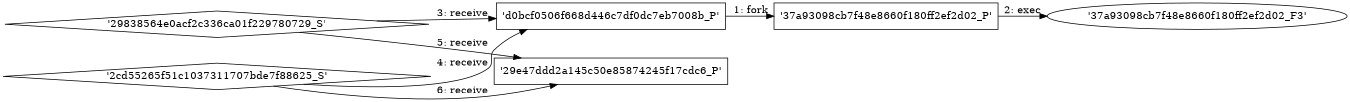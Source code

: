 digraph "D:\Learning\Paper\apt\基于CTI的攻击预警\Dataset\攻击图\ASGfromALLCTI\Windows Defender ATP Creators Update preview.dot" {
rankdir="LR"
size="9"
fixedsize="false"
splines="true"
nodesep=0.3
ranksep=0
fontsize=10
overlap="scalexy"
engine= "neato"
	"'d0bcf0506f668d446c7df0dc7eb7008b_P'" [node_type=Process shape=box]
	"'37a93098cb7f48e8660f180ff2ef2d02_P'" [node_type=Process shape=box]
	"'d0bcf0506f668d446c7df0dc7eb7008b_P'" -> "'37a93098cb7f48e8660f180ff2ef2d02_P'" [label="1: fork"]
	"'37a93098cb7f48e8660f180ff2ef2d02_P'" [node_type=Process shape=box]
	"'37a93098cb7f48e8660f180ff2ef2d02_F3'" [node_type=File shape=ellipse]
	"'37a93098cb7f48e8660f180ff2ef2d02_P'" -> "'37a93098cb7f48e8660f180ff2ef2d02_F3'" [label="2: exec"]
	"'d0bcf0506f668d446c7df0dc7eb7008b_P'" [node_type=Process shape=box]
	"'29838564e0acf2c336ca01f229780729_S'" [node_type=Socket shape=diamond]
	"'29838564e0acf2c336ca01f229780729_S'" -> "'d0bcf0506f668d446c7df0dc7eb7008b_P'" [label="3: receive"]
	"'d0bcf0506f668d446c7df0dc7eb7008b_P'" [node_type=Process shape=box]
	"'2cd55265f51c1037311707bde7f88625_S'" [node_type=Socket shape=diamond]
	"'2cd55265f51c1037311707bde7f88625_S'" -> "'d0bcf0506f668d446c7df0dc7eb7008b_P'" [label="4: receive"]
	"'29e47ddd2a145c50e85874245f17cdc6_P'" [node_type=Process shape=box]
	"'29838564e0acf2c336ca01f229780729_S'" [node_type=Socket shape=diamond]
	"'29838564e0acf2c336ca01f229780729_S'" -> "'29e47ddd2a145c50e85874245f17cdc6_P'" [label="5: receive"]
	"'29e47ddd2a145c50e85874245f17cdc6_P'" [node_type=Process shape=box]
	"'2cd55265f51c1037311707bde7f88625_S'" [node_type=Socket shape=diamond]
	"'2cd55265f51c1037311707bde7f88625_S'" -> "'29e47ddd2a145c50e85874245f17cdc6_P'" [label="6: receive"]
}
